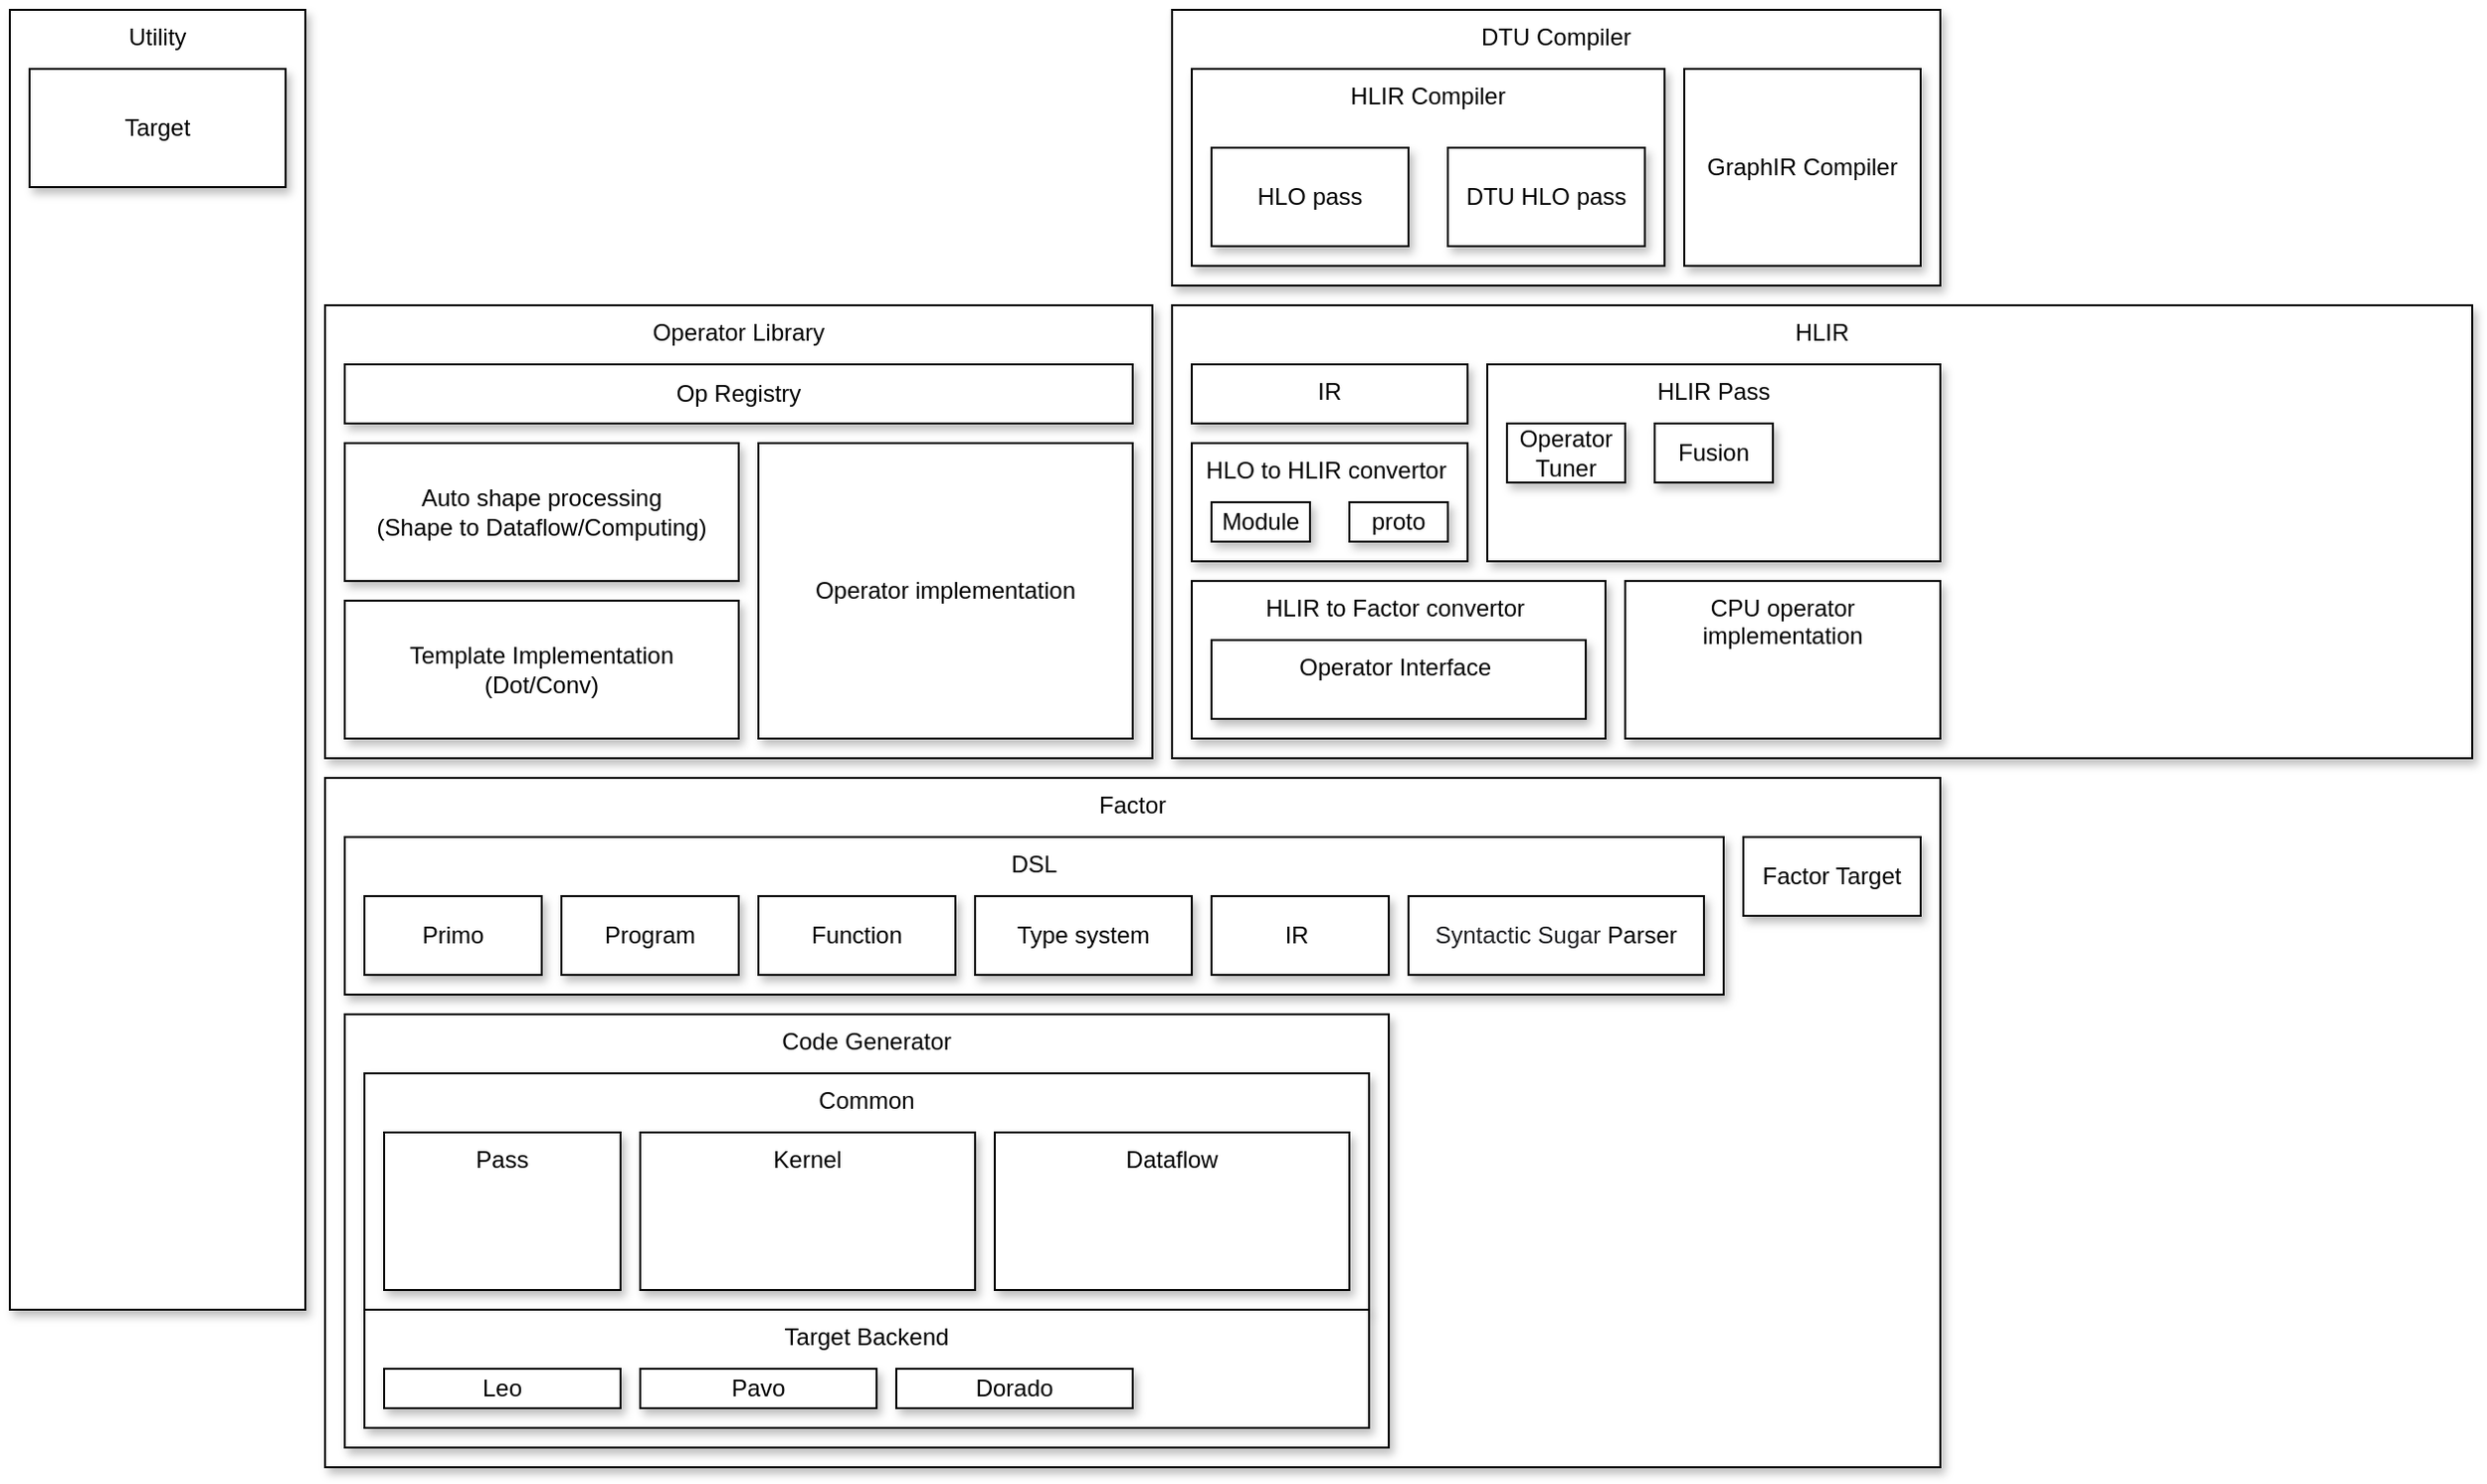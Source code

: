 <mxfile version="14.5.0" type="github">
  <diagram id="_3LncPrsmreKFIglYwDI" name="Page-1">
    <mxGraphModel dx="1796" dy="614" grid="1" gridSize="10" guides="1" tooltips="1" connect="1" arrows="1" fold="1" page="1" pageScale="1" pageWidth="850" pageHeight="1100" math="0" shadow="0">
      <root>
        <mxCell id="0" />
        <mxCell id="1" parent="0" />
        <mxCell id="cP5ySLdVDg7BmedUUOFs-24" value="Factor" style="rounded=0;whiteSpace=wrap;html=1;align=center;verticalAlign=top;shadow=1;" vertex="1" parent="1">
          <mxGeometry x="-390" y="580" width="820" height="350" as="geometry" />
        </mxCell>
        <mxCell id="cP5ySLdVDg7BmedUUOFs-41" value="Code Generator" style="rounded=0;whiteSpace=wrap;html=1;align=center;verticalAlign=top;shadow=1;" vertex="1" parent="1">
          <mxGeometry x="-380" y="700" width="530" height="220" as="geometry" />
        </mxCell>
        <mxCell id="cP5ySLdVDg7BmedUUOFs-47" value="Common" style="rounded=0;whiteSpace=wrap;html=1;shadow=1;align=center;verticalAlign=top;" vertex="1" parent="1">
          <mxGeometry x="-370" y="730" width="510" height="120" as="geometry" />
        </mxCell>
        <mxCell id="mfwibhz9wOhJmcExsnoy-1" value="HLIR" style="rounded=0;whiteSpace=wrap;html=1;align=center;verticalAlign=top;shadow=1;" parent="1" vertex="1">
          <mxGeometry x="40" y="340" width="660" height="230" as="geometry" />
        </mxCell>
        <mxCell id="mfwibhz9wOhJmcExsnoy-2" value="DTU Compiler&lt;br&gt;" style="rounded=0;whiteSpace=wrap;html=1;align=center;verticalAlign=top;shadow=1;" parent="1" vertex="1">
          <mxGeometry x="40" y="190" width="390" height="140" as="geometry" />
        </mxCell>
        <mxCell id="cP5ySLdVDg7BmedUUOFs-1" value="HLIR Compiler" style="rounded=0;whiteSpace=wrap;html=1;verticalAlign=top;shadow=1;" vertex="1" parent="1">
          <mxGeometry x="50" y="220" width="240" height="100" as="geometry" />
        </mxCell>
        <mxCell id="cP5ySLdVDg7BmedUUOFs-2" value="GraphIR Compiler" style="rounded=0;whiteSpace=wrap;html=1;shadow=1;" vertex="1" parent="1">
          <mxGeometry x="300" y="220" width="120" height="100" as="geometry" />
        </mxCell>
        <mxCell id="cP5ySLdVDg7BmedUUOFs-3" value="HLO to HLIR convertor&amp;nbsp;" style="rounded=0;whiteSpace=wrap;html=1;verticalAlign=top;shadow=1;" vertex="1" parent="1">
          <mxGeometry x="50" y="410" width="140" height="60" as="geometry" />
        </mxCell>
        <mxCell id="cP5ySLdVDg7BmedUUOFs-4" value="HLIR to Factor&amp;nbsp;convertor&amp;nbsp;" style="rounded=0;whiteSpace=wrap;html=1;verticalAlign=top;shadow=1;" vertex="1" parent="1">
          <mxGeometry x="50" y="480" width="210" height="80" as="geometry" />
        </mxCell>
        <mxCell id="cP5ySLdVDg7BmedUUOFs-5" value="HLO pass" style="rounded=0;whiteSpace=wrap;html=1;shadow=1;" vertex="1" parent="1">
          <mxGeometry x="60" y="260" width="100" height="50" as="geometry" />
        </mxCell>
        <mxCell id="cP5ySLdVDg7BmedUUOFs-6" value="DTU HLO pass" style="rounded=0;whiteSpace=wrap;html=1;shadow=1;" vertex="1" parent="1">
          <mxGeometry x="180" y="260" width="100" height="50" as="geometry" />
        </mxCell>
        <mxCell id="cP5ySLdVDg7BmedUUOFs-8" value="Module" style="rounded=0;whiteSpace=wrap;html=1;align=center;shadow=1;" vertex="1" parent="1">
          <mxGeometry x="60" y="440" width="50" height="20" as="geometry" />
        </mxCell>
        <mxCell id="cP5ySLdVDg7BmedUUOFs-10" value="proto" style="rounded=0;whiteSpace=wrap;html=1;align=center;shadow=1;" vertex="1" parent="1">
          <mxGeometry x="130" y="440" width="50" height="20" as="geometry" />
        </mxCell>
        <mxCell id="cP5ySLdVDg7BmedUUOFs-11" value="HLIR Pass" style="rounded=0;whiteSpace=wrap;html=1;verticalAlign=top;shadow=1;" vertex="1" parent="1">
          <mxGeometry x="200" y="370" width="230" height="100" as="geometry" />
        </mxCell>
        <mxCell id="cP5ySLdVDg7BmedUUOFs-12" value="Operator Interface&amp;nbsp;" style="rounded=0;whiteSpace=wrap;html=1;verticalAlign=top;shadow=1;" vertex="1" parent="1">
          <mxGeometry x="60" y="510" width="190" height="40" as="geometry" />
        </mxCell>
        <mxCell id="cP5ySLdVDg7BmedUUOFs-13" value="Operator Library" style="rounded=0;whiteSpace=wrap;html=1;verticalAlign=top;shadow=1;" vertex="1" parent="1">
          <mxGeometry x="-390" y="340" width="420" height="230" as="geometry" />
        </mxCell>
        <mxCell id="cP5ySLdVDg7BmedUUOFs-15" value="Auto shape processing&lt;br&gt;(Shape to Dataflow/Computing)" style="rounded=0;whiteSpace=wrap;html=1;align=center;shadow=1;" vertex="1" parent="1">
          <mxGeometry x="-380" y="410" width="200" height="70" as="geometry" />
        </mxCell>
        <mxCell id="cP5ySLdVDg7BmedUUOFs-16" value="Op Registry" style="rounded=0;whiteSpace=wrap;html=1;align=center;shadow=1;" vertex="1" parent="1">
          <mxGeometry x="-380" y="370" width="400" height="30" as="geometry" />
        </mxCell>
        <mxCell id="cP5ySLdVDg7BmedUUOFs-17" value="&lt;span&gt;Template Implementation&lt;br&gt;(Dot/Conv)&lt;br&gt;&lt;/span&gt;" style="rounded=0;whiteSpace=wrap;html=1;align=center;shadow=1;" vertex="1" parent="1">
          <mxGeometry x="-380" y="490" width="200" height="70" as="geometry" />
        </mxCell>
        <mxCell id="cP5ySLdVDg7BmedUUOFs-18" value="Operator Tuner" style="rounded=0;whiteSpace=wrap;html=1;align=center;shadow=1;" vertex="1" parent="1">
          <mxGeometry x="210" y="400" width="60" height="30" as="geometry" />
        </mxCell>
        <mxCell id="cP5ySLdVDg7BmedUUOFs-21" value="&lt;span&gt;Operator implementation&lt;br&gt;&lt;/span&gt;" style="rounded=0;whiteSpace=wrap;html=1;align=center;shadow=1;" vertex="1" parent="1">
          <mxGeometry x="-170" y="410" width="190" height="150" as="geometry" />
        </mxCell>
        <mxCell id="cP5ySLdVDg7BmedUUOFs-22" value="CPU operator implementation" style="rounded=0;whiteSpace=wrap;html=1;verticalAlign=top;shadow=1;" vertex="1" parent="1">
          <mxGeometry x="270" y="480" width="160" height="80" as="geometry" />
        </mxCell>
        <mxCell id="cP5ySLdVDg7BmedUUOFs-25" value="DSL" style="rounded=0;whiteSpace=wrap;html=1;align=center;verticalAlign=top;shadow=1;" vertex="1" parent="1">
          <mxGeometry x="-380" y="610" width="700" height="80" as="geometry" />
        </mxCell>
        <mxCell id="cP5ySLdVDg7BmedUUOFs-26" value="Primo" style="rounded=0;whiteSpace=wrap;html=1;align=center;shadow=1;" vertex="1" parent="1">
          <mxGeometry x="-370" y="640" width="90" height="40" as="geometry" />
        </mxCell>
        <mxCell id="cP5ySLdVDg7BmedUUOFs-27" value="Program" style="rounded=0;whiteSpace=wrap;html=1;align=center;shadow=1;" vertex="1" parent="1">
          <mxGeometry x="-270" y="640" width="90" height="40" as="geometry" />
        </mxCell>
        <mxCell id="cP5ySLdVDg7BmedUUOFs-28" value="Factor Target" style="rounded=0;whiteSpace=wrap;html=1;align=center;shadow=1;" vertex="1" parent="1">
          <mxGeometry x="330" y="610" width="90" height="40" as="geometry" />
        </mxCell>
        <mxCell id="cP5ySLdVDg7BmedUUOFs-31" value="Utility" style="rounded=0;whiteSpace=wrap;html=1;align=center;verticalAlign=top;shadow=1;" vertex="1" parent="1">
          <mxGeometry x="-550" y="190" width="150" height="660" as="geometry" />
        </mxCell>
        <mxCell id="cP5ySLdVDg7BmedUUOFs-29" value="Target" style="rounded=0;whiteSpace=wrap;html=1;align=center;shadow=1;" vertex="1" parent="1">
          <mxGeometry x="-540" y="220" width="130" height="60" as="geometry" />
        </mxCell>
        <mxCell id="cP5ySLdVDg7BmedUUOFs-32" value="Type system" style="rounded=0;whiteSpace=wrap;html=1;align=center;shadow=1;" vertex="1" parent="1">
          <mxGeometry x="-60" y="640" width="110" height="40" as="geometry" />
        </mxCell>
        <mxCell id="cP5ySLdVDg7BmedUUOFs-34" value="IR" style="rounded=0;whiteSpace=wrap;html=1;verticalAlign=top;shadow=1;" vertex="1" parent="1">
          <mxGeometry x="50" y="370" width="140" height="30" as="geometry" />
        </mxCell>
        <mxCell id="cP5ySLdVDg7BmedUUOFs-35" value="Fusion" style="rounded=0;whiteSpace=wrap;html=1;align=center;shadow=1;" vertex="1" parent="1">
          <mxGeometry x="285" y="400" width="60" height="30" as="geometry" />
        </mxCell>
        <mxCell id="cP5ySLdVDg7BmedUUOFs-37" value="IR&amp;nbsp;" style="rounded=0;whiteSpace=wrap;html=1;align=center;verticalAlign=middle;shadow=1;" vertex="1" parent="1">
          <mxGeometry x="60" y="640" width="90" height="40" as="geometry" />
        </mxCell>
        <mxCell id="cP5ySLdVDg7BmedUUOFs-38" value="Function" style="rounded=0;whiteSpace=wrap;html=1;align=center;shadow=1;" vertex="1" parent="1">
          <mxGeometry x="-170" y="640" width="100" height="40" as="geometry" />
        </mxCell>
        <mxCell id="cP5ySLdVDg7BmedUUOFs-40" value="&lt;font style=&quot;font-size: 12px&quot;&gt;&lt;span style=&quot;color: rgb(32 , 33 , 36) ; font-family: &amp;#34;arial&amp;#34; , sans-serif ; text-align: left ; background-color: rgb(255 , 255 , 255)&quot;&gt;Syntactic&lt;font style=&quot;font-size: 12px&quot;&gt;&amp;nbsp;Sugar&amp;nbsp;&lt;/font&gt;&lt;/span&gt;Parser&lt;/font&gt;" style="rounded=0;whiteSpace=wrap;html=1;align=center;verticalAlign=middle;shadow=1;" vertex="1" parent="1">
          <mxGeometry x="160" y="640" width="150" height="40" as="geometry" />
        </mxCell>
        <mxCell id="cP5ySLdVDg7BmedUUOFs-42" value="Pass" style="rounded=0;whiteSpace=wrap;html=1;align=center;verticalAlign=top;shadow=1;" vertex="1" parent="1">
          <mxGeometry x="-360" y="760" width="120" height="80" as="geometry" />
        </mxCell>
        <mxCell id="cP5ySLdVDg7BmedUUOFs-43" value="Kernel" style="rounded=0;whiteSpace=wrap;html=1;align=center;verticalAlign=top;shadow=1;" vertex="1" parent="1">
          <mxGeometry x="-230" y="760" width="170" height="80" as="geometry" />
        </mxCell>
        <mxCell id="cP5ySLdVDg7BmedUUOFs-44" value="Dataflow" style="rounded=0;whiteSpace=wrap;html=1;align=center;verticalAlign=top;shadow=1;" vertex="1" parent="1">
          <mxGeometry x="-50" y="760" width="180" height="80" as="geometry" />
        </mxCell>
        <mxCell id="cP5ySLdVDg7BmedUUOFs-48" value="Target Backend" style="rounded=0;whiteSpace=wrap;html=1;shadow=1;align=center;verticalAlign=top;" vertex="1" parent="1">
          <mxGeometry x="-370" y="850" width="510" height="60" as="geometry" />
        </mxCell>
        <mxCell id="cP5ySLdVDg7BmedUUOFs-49" value="Leo" style="rounded=0;whiteSpace=wrap;html=1;shadow=1;align=center;" vertex="1" parent="1">
          <mxGeometry x="-360" y="880" width="120" height="20" as="geometry" />
        </mxCell>
        <mxCell id="cP5ySLdVDg7BmedUUOFs-50" value="Pavo" style="rounded=0;whiteSpace=wrap;html=1;shadow=1;align=center;" vertex="1" parent="1">
          <mxGeometry x="-230" y="880" width="120" height="20" as="geometry" />
        </mxCell>
        <mxCell id="cP5ySLdVDg7BmedUUOFs-51" value="Dorado" style="rounded=0;whiteSpace=wrap;html=1;shadow=1;align=center;" vertex="1" parent="1">
          <mxGeometry x="-100" y="880" width="120" height="20" as="geometry" />
        </mxCell>
      </root>
    </mxGraphModel>
  </diagram>
</mxfile>
